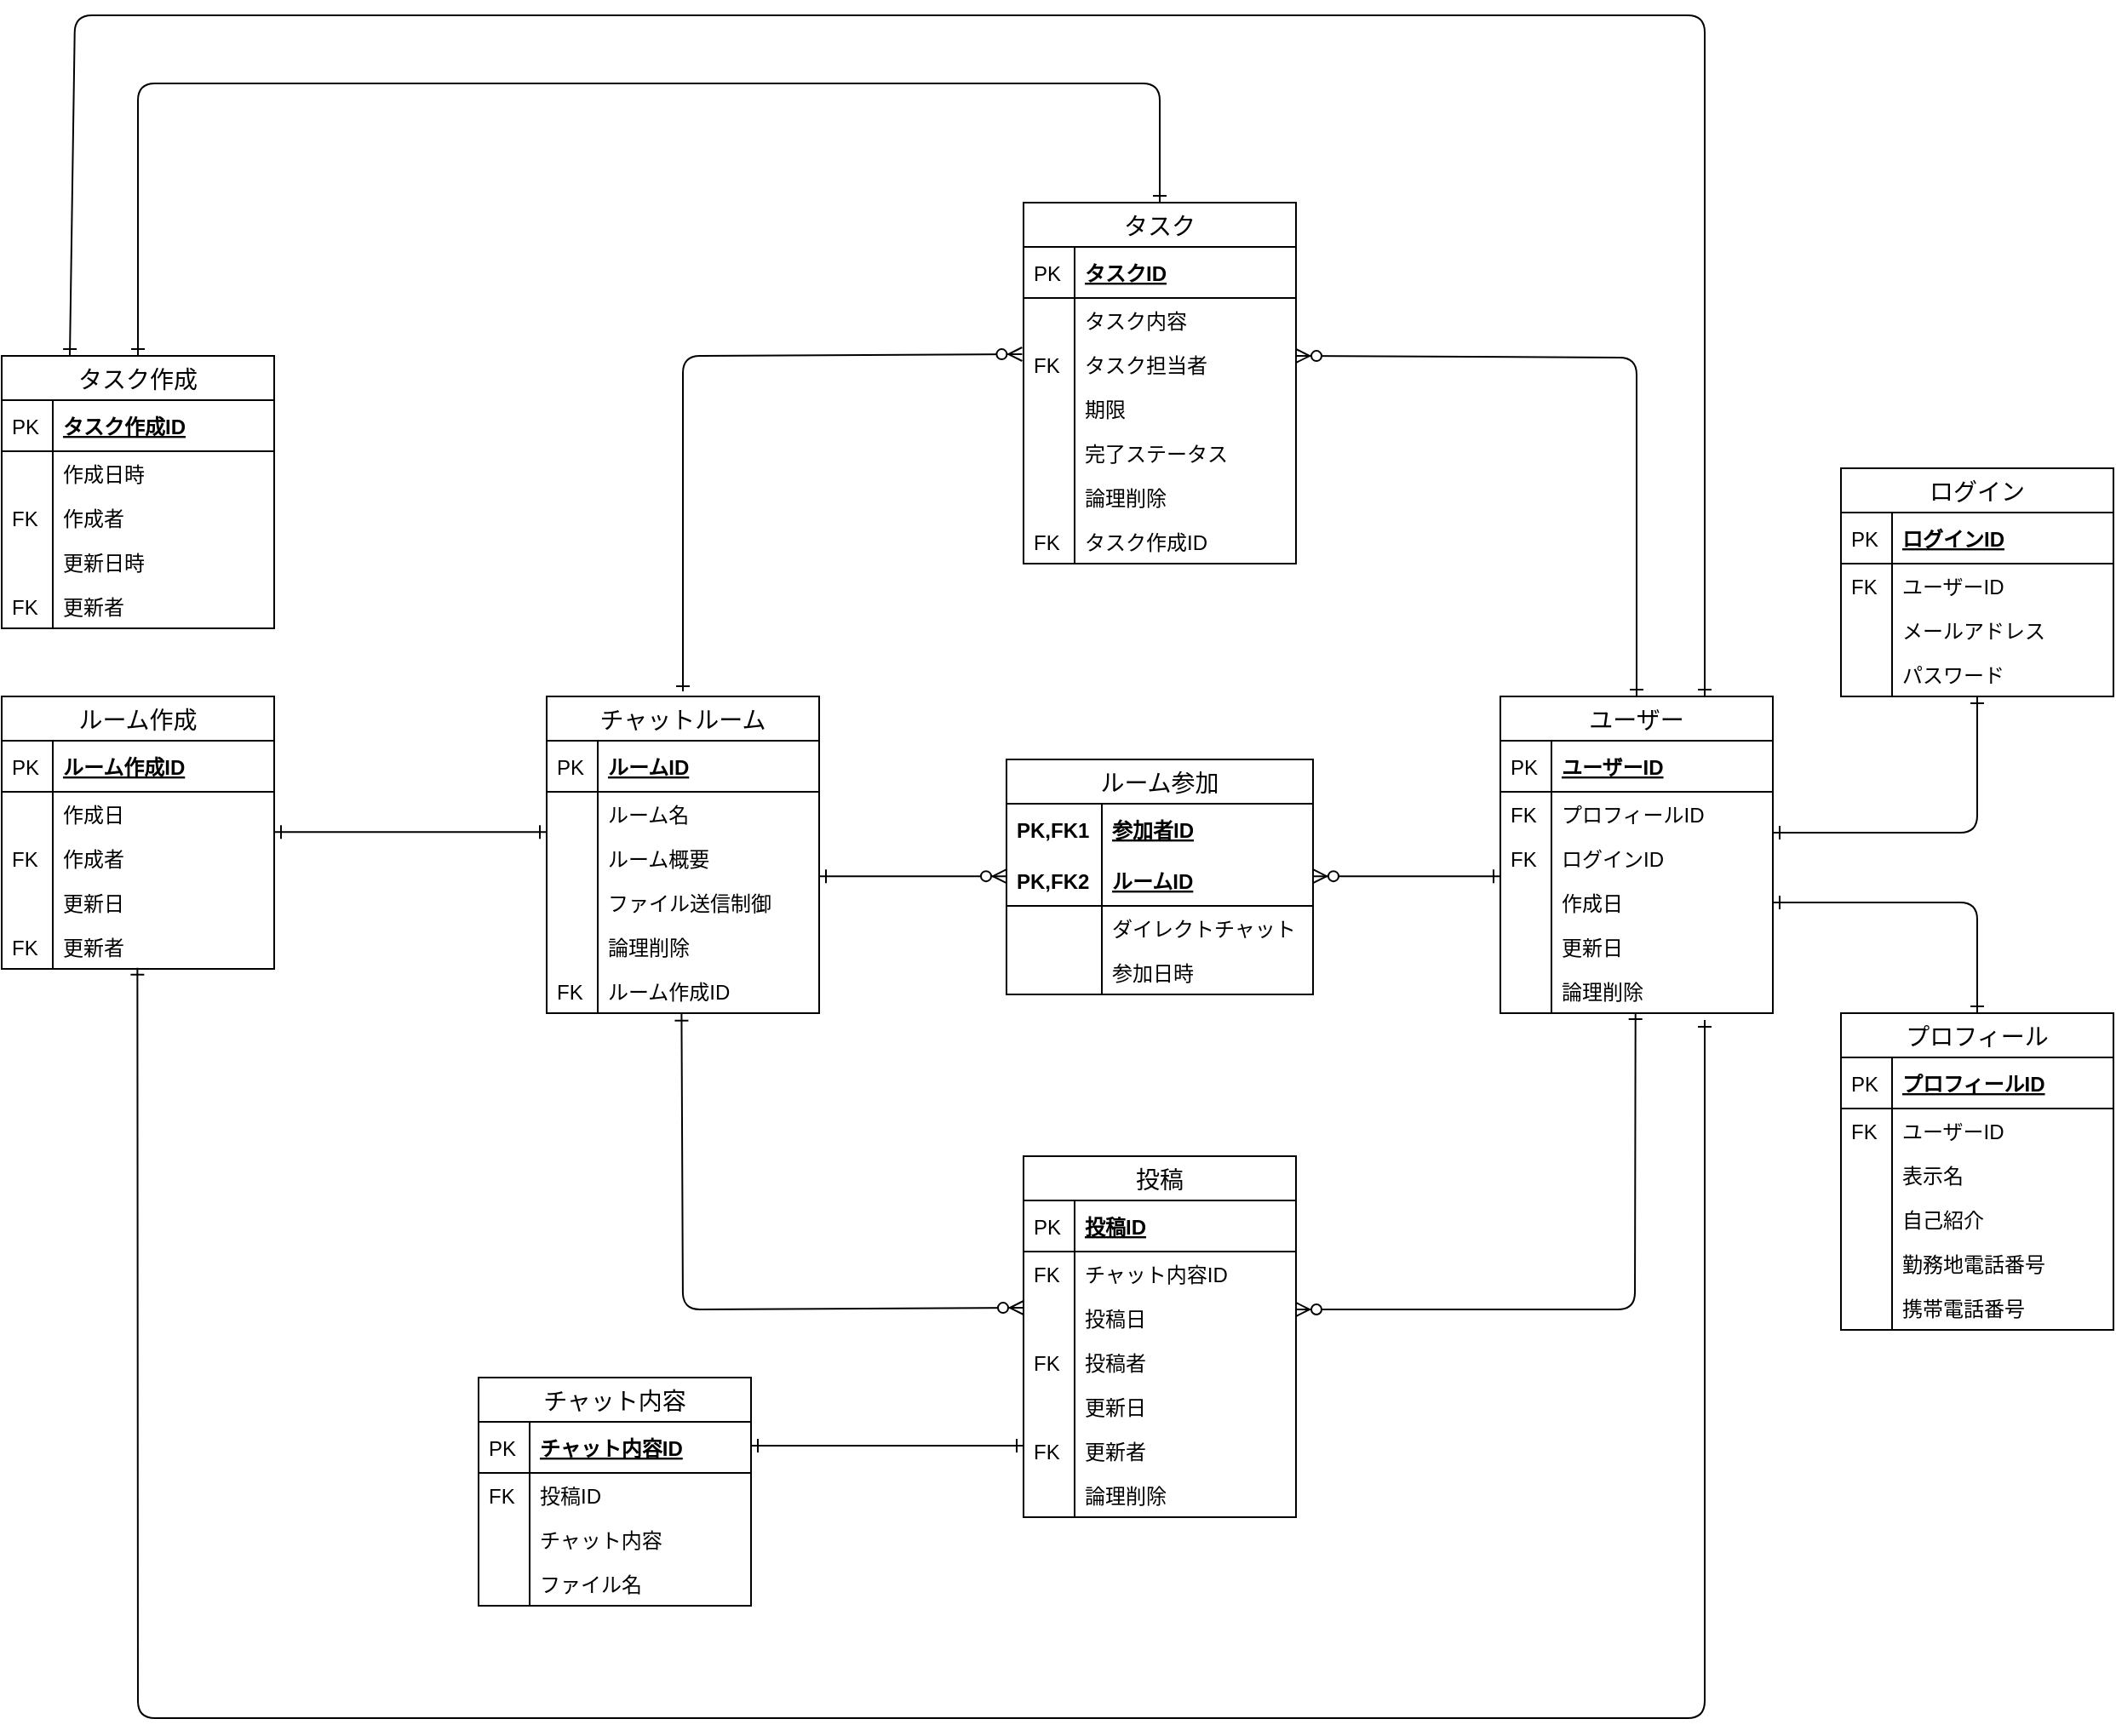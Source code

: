 <mxfile version="13.1.3">
    <diagram id="6hGFLwfOUW9BJ-s0fimq" name="Page-1">
        <mxGraphModel dx="1886" dy="1783" grid="1" gridSize="10" guides="1" tooltips="1" connect="1" arrows="1" fold="1" page="1" pageScale="1" pageWidth="827" pageHeight="1169" math="0" shadow="0">
            <root>
                <mxCell id="0"/>
                <mxCell id="1" parent="0"/>
                <mxCell id="285" value="" style="fontSize=12;html=1;endArrow=ERzeroToMany;startArrow=ERone;startFill=0;elbow=vertical;" edge="1" parent="1">
                    <mxGeometry width="100" height="100" relative="1" as="geometry">
                        <mxPoint x="480" y="320" as="sourcePoint"/>
                        <mxPoint x="280" y="120" as="targetPoint"/>
                        <Array as="points">
                            <mxPoint x="480" y="230"/>
                            <mxPoint x="480" y="121"/>
                        </Array>
                    </mxGeometry>
                </mxCell>
                <mxCell id="162" value="" style="fontSize=12;html=1;endArrow=ERone;startArrow=ERone;exitX=0.5;exitY=0;exitDx=0;exitDy=0;endFill=0;startFill=0;entryX=0.5;entryY=0;entryDx=0;entryDy=0;" edge="1" parent="1" source="107" target="139">
                    <mxGeometry width="100" height="100" relative="1" as="geometry">
                        <mxPoint x="110" y="-40" as="sourcePoint"/>
                        <mxPoint x="-440" as="targetPoint"/>
                        <Array as="points">
                            <mxPoint x="200" y="-40"/>
                            <mxPoint x="-400" y="-40"/>
                        </Array>
                    </mxGeometry>
                </mxCell>
                <mxCell id="163" value="チャットルーム" style="swimlane;fontStyle=0;childLayout=stackLayout;horizontal=1;startSize=26;horizontalStack=0;resizeParent=1;resizeParentMax=0;resizeLast=0;collapsible=1;marginBottom=0;align=center;fontSize=14;" vertex="1" parent="1">
                    <mxGeometry x="-160" y="320" width="160" height="186" as="geometry"/>
                </mxCell>
                <mxCell id="164" value="ルームID" style="shape=partialRectangle;top=0;left=0;right=0;bottom=1;align=left;verticalAlign=middle;fillColor=none;spacingLeft=34;spacingRight=4;overflow=hidden;rotatable=0;points=[[0,0.5],[1,0.5]];portConstraint=eastwest;dropTarget=0;fontStyle=5;fontSize=12;" vertex="1" parent="163">
                    <mxGeometry y="26" width="160" height="30" as="geometry"/>
                </mxCell>
                <mxCell id="165" value="PK" style="shape=partialRectangle;top=0;left=0;bottom=0;fillColor=none;align=left;verticalAlign=middle;spacingLeft=4;spacingRight=4;overflow=hidden;rotatable=0;points=[];portConstraint=eastwest;part=1;fontSize=12;" vertex="1" connectable="0" parent="164">
                    <mxGeometry width="30" height="30" as="geometry"/>
                </mxCell>
                <mxCell id="166" value="ルーム名" style="shape=partialRectangle;top=0;left=0;right=0;bottom=0;align=left;verticalAlign=top;fillColor=none;spacingLeft=34;spacingRight=4;overflow=hidden;rotatable=0;points=[[0,0.5],[1,0.5]];portConstraint=eastwest;dropTarget=0;fontSize=12;" vertex="1" parent="163">
                    <mxGeometry y="56" width="160" height="26" as="geometry"/>
                </mxCell>
                <mxCell id="167" value="" style="shape=partialRectangle;top=0;left=0;bottom=0;fillColor=none;align=left;verticalAlign=top;spacingLeft=4;spacingRight=4;overflow=hidden;rotatable=0;points=[];portConstraint=eastwest;part=1;fontSize=12;" vertex="1" connectable="0" parent="166">
                    <mxGeometry width="30" height="26" as="geometry"/>
                </mxCell>
                <mxCell id="168" value="ルーム概要" style="shape=partialRectangle;top=0;left=0;right=0;bottom=0;align=left;verticalAlign=top;fillColor=none;spacingLeft=34;spacingRight=4;overflow=hidden;rotatable=0;points=[[0,0.5],[1,0.5]];portConstraint=eastwest;dropTarget=0;fontSize=12;" vertex="1" parent="163">
                    <mxGeometry y="82" width="160" height="26" as="geometry"/>
                </mxCell>
                <mxCell id="169" value="" style="shape=partialRectangle;top=0;left=0;bottom=0;fillColor=none;align=left;verticalAlign=top;spacingLeft=4;spacingRight=4;overflow=hidden;rotatable=0;points=[];portConstraint=eastwest;part=1;fontSize=12;" vertex="1" connectable="0" parent="168">
                    <mxGeometry width="30" height="26" as="geometry"/>
                </mxCell>
                <mxCell id="170" value="ファイル送信制御" style="shape=partialRectangle;top=0;left=0;right=0;bottom=0;align=left;verticalAlign=top;fillColor=none;spacingLeft=34;spacingRight=4;overflow=hidden;rotatable=0;points=[[0,0.5],[1,0.5]];portConstraint=eastwest;dropTarget=0;fontSize=12;" vertex="1" parent="163">
                    <mxGeometry y="108" width="160" height="26" as="geometry"/>
                </mxCell>
                <mxCell id="171" value="" style="shape=partialRectangle;top=0;left=0;bottom=0;fillColor=none;align=left;verticalAlign=top;spacingLeft=4;spacingRight=4;overflow=hidden;rotatable=0;points=[];portConstraint=eastwest;part=1;fontSize=12;" vertex="1" connectable="0" parent="170">
                    <mxGeometry width="30" height="26" as="geometry"/>
                </mxCell>
                <mxCell id="174" value="論理削除" style="shape=partialRectangle;top=0;left=0;right=0;bottom=0;align=left;verticalAlign=top;fillColor=none;spacingLeft=34;spacingRight=4;overflow=hidden;rotatable=0;points=[[0,0.5],[1,0.5]];portConstraint=eastwest;dropTarget=0;fontSize=12;" vertex="1" parent="163">
                    <mxGeometry y="134" width="160" height="26" as="geometry"/>
                </mxCell>
                <mxCell id="175" value="" style="shape=partialRectangle;top=0;left=0;bottom=0;fillColor=none;align=left;verticalAlign=top;spacingLeft=4;spacingRight=4;overflow=hidden;rotatable=0;points=[];portConstraint=eastwest;part=1;fontSize=12;" vertex="1" connectable="0" parent="174">
                    <mxGeometry width="30" height="26" as="geometry"/>
                </mxCell>
                <mxCell id="176" value="ルーム作成ID" style="shape=partialRectangle;top=0;left=0;right=0;bottom=0;align=left;verticalAlign=top;fillColor=none;spacingLeft=34;spacingRight=4;overflow=hidden;rotatable=0;points=[[0,0.5],[1,0.5]];portConstraint=eastwest;dropTarget=0;fontSize=12;" vertex="1" parent="163">
                    <mxGeometry y="160" width="160" height="26" as="geometry"/>
                </mxCell>
                <mxCell id="177" value="FK" style="shape=partialRectangle;top=0;left=0;bottom=0;fillColor=none;align=left;verticalAlign=top;spacingLeft=4;spacingRight=4;overflow=hidden;rotatable=0;points=[];portConstraint=eastwest;part=1;fontSize=12;" vertex="1" connectable="0" parent="176">
                    <mxGeometry width="30" height="26" as="geometry"/>
                </mxCell>
                <mxCell id="280" value="" style="fontSize=12;html=1;endArrow=ERzeroToMany;startArrow=ERone;startFill=0;entryX=-0.005;entryY=0.269;entryDx=0;entryDy=0;entryPerimeter=0;" edge="1" parent="1" target="308">
                    <mxGeometry width="100" height="100" relative="1" as="geometry">
                        <mxPoint x="-80" y="310" as="sourcePoint"/>
                        <mxPoint x="119.52" y="68.838" as="targetPoint"/>
                        <Array as="points">
                            <mxPoint x="-80" y="320"/>
                            <mxPoint x="-80" y="120"/>
                        </Array>
                    </mxGeometry>
                </mxCell>
                <mxCell id="178" value="ルーム作成" style="swimlane;fontStyle=0;childLayout=stackLayout;horizontal=1;startSize=26;horizontalStack=0;resizeParent=1;resizeParentMax=0;resizeLast=0;collapsible=1;marginBottom=0;align=center;fontSize=14;" vertex="1" parent="1">
                    <mxGeometry x="-480" y="320" width="160" height="160" as="geometry"/>
                </mxCell>
                <mxCell id="179" value="ルーム作成ID" style="shape=partialRectangle;top=0;left=0;right=0;bottom=1;align=left;verticalAlign=middle;fillColor=none;spacingLeft=34;spacingRight=4;overflow=hidden;rotatable=0;points=[[0,0.5],[1,0.5]];portConstraint=eastwest;dropTarget=0;fontStyle=5;fontSize=12;" vertex="1" parent="178">
                    <mxGeometry y="26" width="160" height="30" as="geometry"/>
                </mxCell>
                <mxCell id="180" value="PK" style="shape=partialRectangle;top=0;left=0;bottom=0;fillColor=none;align=left;verticalAlign=middle;spacingLeft=4;spacingRight=4;overflow=hidden;rotatable=0;points=[];portConstraint=eastwest;part=1;fontSize=12;" vertex="1" connectable="0" parent="179">
                    <mxGeometry width="30" height="30" as="geometry"/>
                </mxCell>
                <mxCell id="181" value="作成日" style="shape=partialRectangle;top=0;left=0;right=0;bottom=0;align=left;verticalAlign=top;fillColor=none;spacingLeft=34;spacingRight=4;overflow=hidden;rotatable=0;points=[[0,0.5],[1,0.5]];portConstraint=eastwest;dropTarget=0;fontSize=12;" vertex="1" parent="178">
                    <mxGeometry y="56" width="160" height="26" as="geometry"/>
                </mxCell>
                <mxCell id="182" value="" style="shape=partialRectangle;top=0;left=0;bottom=0;fillColor=none;align=left;verticalAlign=top;spacingLeft=4;spacingRight=4;overflow=hidden;rotatable=0;points=[];portConstraint=eastwest;part=1;fontSize=12;" vertex="1" connectable="0" parent="181">
                    <mxGeometry width="30" height="26" as="geometry"/>
                </mxCell>
                <mxCell id="183" value="作成者" style="shape=partialRectangle;top=0;left=0;right=0;bottom=0;align=left;verticalAlign=top;fillColor=none;spacingLeft=34;spacingRight=4;overflow=hidden;rotatable=0;points=[[0,0.5],[1,0.5]];portConstraint=eastwest;dropTarget=0;fontSize=12;" vertex="1" parent="178">
                    <mxGeometry y="82" width="160" height="26" as="geometry"/>
                </mxCell>
                <mxCell id="184" value="FK" style="shape=partialRectangle;top=0;left=0;bottom=0;fillColor=none;align=left;verticalAlign=top;spacingLeft=4;spacingRight=4;overflow=hidden;rotatable=0;points=[];portConstraint=eastwest;part=1;fontSize=12;" vertex="1" connectable="0" parent="183">
                    <mxGeometry width="30" height="26" as="geometry"/>
                </mxCell>
                <mxCell id="185" value="更新日" style="shape=partialRectangle;top=0;left=0;right=0;bottom=0;align=left;verticalAlign=top;fillColor=none;spacingLeft=34;spacingRight=4;overflow=hidden;rotatable=0;points=[[0,0.5],[1,0.5]];portConstraint=eastwest;dropTarget=0;fontSize=12;" vertex="1" parent="178">
                    <mxGeometry y="108" width="160" height="26" as="geometry"/>
                </mxCell>
                <mxCell id="186" value="" style="shape=partialRectangle;top=0;left=0;bottom=0;fillColor=none;align=left;verticalAlign=top;spacingLeft=4;spacingRight=4;overflow=hidden;rotatable=0;points=[];portConstraint=eastwest;part=1;fontSize=12;" vertex="1" connectable="0" parent="185">
                    <mxGeometry width="30" height="26" as="geometry"/>
                </mxCell>
                <mxCell id="189" value="更新者" style="shape=partialRectangle;top=0;left=0;right=0;bottom=0;align=left;verticalAlign=top;fillColor=none;spacingLeft=34;spacingRight=4;overflow=hidden;rotatable=0;points=[[0,0.5],[1,0.5]];portConstraint=eastwest;dropTarget=0;fontSize=12;" vertex="1" parent="178">
                    <mxGeometry y="134" width="160" height="26" as="geometry"/>
                </mxCell>
                <mxCell id="190" value="FK" style="shape=partialRectangle;top=0;left=0;bottom=0;fillColor=none;align=left;verticalAlign=top;spacingLeft=4;spacingRight=4;overflow=hidden;rotatable=0;points=[];portConstraint=eastwest;part=1;fontSize=12;" vertex="1" connectable="0" parent="189">
                    <mxGeometry width="30" height="26" as="geometry"/>
                </mxCell>
                <mxCell id="139" value="タスク作成" style="swimlane;fontStyle=0;childLayout=stackLayout;horizontal=1;startSize=26;horizontalStack=0;resizeParent=1;resizeParentMax=0;resizeLast=0;collapsible=1;marginBottom=0;align=center;fontSize=14;" vertex="1" parent="1">
                    <mxGeometry x="-480" y="120" width="160" height="160" as="geometry"/>
                </mxCell>
                <mxCell id="140" value="タスク作成ID" style="shape=partialRectangle;top=0;left=0;right=0;bottom=1;align=left;verticalAlign=middle;fillColor=none;spacingLeft=34;spacingRight=4;overflow=hidden;rotatable=0;points=[[0,0.5],[1,0.5]];portConstraint=eastwest;dropTarget=0;fontStyle=5;fontSize=12;" vertex="1" parent="139">
                    <mxGeometry y="26" width="160" height="30" as="geometry"/>
                </mxCell>
                <mxCell id="141" value="PK" style="shape=partialRectangle;top=0;left=0;bottom=0;fillColor=none;align=left;verticalAlign=middle;spacingLeft=4;spacingRight=4;overflow=hidden;rotatable=0;points=[];portConstraint=eastwest;part=1;fontSize=12;" vertex="1" connectable="0" parent="140">
                    <mxGeometry width="30" height="30" as="geometry"/>
                </mxCell>
                <mxCell id="142" value="作成日時" style="shape=partialRectangle;top=0;left=0;right=0;bottom=0;align=left;verticalAlign=top;fillColor=none;spacingLeft=34;spacingRight=4;overflow=hidden;rotatable=0;points=[[0,0.5],[1,0.5]];portConstraint=eastwest;dropTarget=0;fontSize=12;" vertex="1" parent="139">
                    <mxGeometry y="56" width="160" height="26" as="geometry"/>
                </mxCell>
                <mxCell id="143" value="" style="shape=partialRectangle;top=0;left=0;bottom=0;fillColor=none;align=left;verticalAlign=top;spacingLeft=4;spacingRight=4;overflow=hidden;rotatable=0;points=[];portConstraint=eastwest;part=1;fontSize=12;" vertex="1" connectable="0" parent="142">
                    <mxGeometry width="30" height="26" as="geometry"/>
                </mxCell>
                <mxCell id="144" value="作成者" style="shape=partialRectangle;top=0;left=0;right=0;bottom=0;align=left;verticalAlign=top;fillColor=none;spacingLeft=34;spacingRight=4;overflow=hidden;rotatable=0;points=[[0,0.5],[1,0.5]];portConstraint=eastwest;dropTarget=0;fontSize=12;" vertex="1" parent="139">
                    <mxGeometry y="82" width="160" height="26" as="geometry"/>
                </mxCell>
                <mxCell id="145" value="FK" style="shape=partialRectangle;top=0;left=0;bottom=0;fillColor=none;align=left;verticalAlign=top;spacingLeft=4;spacingRight=4;overflow=hidden;rotatable=0;points=[];portConstraint=eastwest;part=1;fontSize=12;" vertex="1" connectable="0" parent="144">
                    <mxGeometry width="30" height="26" as="geometry"/>
                </mxCell>
                <mxCell id="146" value="更新日時" style="shape=partialRectangle;top=0;left=0;right=0;bottom=0;align=left;verticalAlign=top;fillColor=none;spacingLeft=34;spacingRight=4;overflow=hidden;rotatable=0;points=[[0,0.5],[1,0.5]];portConstraint=eastwest;dropTarget=0;fontSize=12;" vertex="1" parent="139">
                    <mxGeometry y="108" width="160" height="26" as="geometry"/>
                </mxCell>
                <mxCell id="147" value="" style="shape=partialRectangle;top=0;left=0;bottom=0;fillColor=none;align=left;verticalAlign=top;spacingLeft=4;spacingRight=4;overflow=hidden;rotatable=0;points=[];portConstraint=eastwest;part=1;fontSize=12;" vertex="1" connectable="0" parent="146">
                    <mxGeometry width="30" height="26" as="geometry"/>
                </mxCell>
                <mxCell id="150" value="更新者" style="shape=partialRectangle;top=0;left=0;right=0;bottom=0;align=left;verticalAlign=top;fillColor=none;spacingLeft=34;spacingRight=4;overflow=hidden;rotatable=0;points=[[0,0.5],[1,0.5]];portConstraint=eastwest;dropTarget=0;fontSize=12;" vertex="1" parent="139">
                    <mxGeometry y="134" width="160" height="26" as="geometry"/>
                </mxCell>
                <mxCell id="151" value="FK" style="shape=partialRectangle;top=0;left=0;bottom=0;fillColor=none;align=left;verticalAlign=top;spacingLeft=4;spacingRight=4;overflow=hidden;rotatable=0;points=[];portConstraint=eastwest;part=1;fontSize=12;" vertex="1" connectable="0" parent="150">
                    <mxGeometry width="30" height="26" as="geometry"/>
                </mxCell>
                <mxCell id="291" value="" style="fontSize=12;html=1;endArrow=ERone;startArrow=ERone;exitX=1;exitY=0.5;exitDx=0;exitDy=0;entryX=0.5;entryY=0;entryDx=0;entryDy=0;startFill=0;endFill=0;" edge="1" parent="1" source="198" target="206">
                    <mxGeometry width="100" height="100" relative="1" as="geometry">
                        <mxPoint x="570" y="510" as="sourcePoint"/>
                        <mxPoint x="810" y="500" as="targetPoint"/>
                        <Array as="points">
                            <mxPoint x="680" y="441"/>
                        </Array>
                    </mxGeometry>
                </mxCell>
                <mxCell id="191" value="ユーザー" style="swimlane;fontStyle=0;childLayout=stackLayout;horizontal=1;startSize=26;horizontalStack=0;resizeParent=1;resizeParentMax=0;resizeLast=0;collapsible=1;marginBottom=0;align=center;fontSize=14;" vertex="1" parent="1">
                    <mxGeometry x="400" y="320" width="160" height="186" as="geometry"/>
                </mxCell>
                <mxCell id="192" value="ユーザーID" style="shape=partialRectangle;top=0;left=0;right=0;bottom=1;align=left;verticalAlign=middle;fillColor=none;spacingLeft=34;spacingRight=4;overflow=hidden;rotatable=0;points=[[0,0.5],[1,0.5]];portConstraint=eastwest;dropTarget=0;fontStyle=5;fontSize=12;" vertex="1" parent="191">
                    <mxGeometry y="26" width="160" height="30" as="geometry"/>
                </mxCell>
                <mxCell id="193" value="PK" style="shape=partialRectangle;top=0;left=0;bottom=0;fillColor=none;align=left;verticalAlign=middle;spacingLeft=4;spacingRight=4;overflow=hidden;rotatable=0;points=[];portConstraint=eastwest;part=1;fontSize=12;" vertex="1" connectable="0" parent="192">
                    <mxGeometry width="30" height="30" as="geometry"/>
                </mxCell>
                <mxCell id="194" value="プロフィールID" style="shape=partialRectangle;top=0;left=0;right=0;bottom=0;align=left;verticalAlign=top;fillColor=none;spacingLeft=34;spacingRight=4;overflow=hidden;rotatable=0;points=[[0,0.5],[1,0.5]];portConstraint=eastwest;dropTarget=0;fontSize=12;" vertex="1" parent="191">
                    <mxGeometry y="56" width="160" height="26" as="geometry"/>
                </mxCell>
                <mxCell id="195" value="FK" style="shape=partialRectangle;top=0;left=0;bottom=0;fillColor=none;align=left;verticalAlign=top;spacingLeft=4;spacingRight=4;overflow=hidden;rotatable=0;points=[];portConstraint=eastwest;part=1;fontSize=12;" vertex="1" connectable="0" parent="194">
                    <mxGeometry width="30" height="26" as="geometry"/>
                </mxCell>
                <mxCell id="196" value="ログインID" style="shape=partialRectangle;top=0;left=0;right=0;bottom=0;align=left;verticalAlign=top;fillColor=none;spacingLeft=34;spacingRight=4;overflow=hidden;rotatable=0;points=[[0,0.5],[1,0.5]];portConstraint=eastwest;dropTarget=0;fontSize=12;" vertex="1" parent="191">
                    <mxGeometry y="82" width="160" height="26" as="geometry"/>
                </mxCell>
                <mxCell id="197" value="FK" style="shape=partialRectangle;top=0;left=0;bottom=0;fillColor=none;align=left;verticalAlign=top;spacingLeft=4;spacingRight=4;overflow=hidden;rotatable=0;points=[];portConstraint=eastwest;part=1;fontSize=12;" vertex="1" connectable="0" parent="196">
                    <mxGeometry width="30" height="26" as="geometry"/>
                </mxCell>
                <mxCell id="198" value="作成日" style="shape=partialRectangle;top=0;left=0;right=0;bottom=0;align=left;verticalAlign=top;fillColor=none;spacingLeft=34;spacingRight=4;overflow=hidden;rotatable=0;points=[[0,0.5],[1,0.5]];portConstraint=eastwest;dropTarget=0;fontSize=12;" vertex="1" parent="191">
                    <mxGeometry y="108" width="160" height="26" as="geometry"/>
                </mxCell>
                <mxCell id="199" value="" style="shape=partialRectangle;top=0;left=0;bottom=0;fillColor=none;align=left;verticalAlign=top;spacingLeft=4;spacingRight=4;overflow=hidden;rotatable=0;points=[];portConstraint=eastwest;part=1;fontSize=12;" vertex="1" connectable="0" parent="198">
                    <mxGeometry width="30" height="26" as="geometry"/>
                </mxCell>
                <mxCell id="202" value="更新日" style="shape=partialRectangle;top=0;left=0;right=0;bottom=0;align=left;verticalAlign=top;fillColor=none;spacingLeft=34;spacingRight=4;overflow=hidden;rotatable=0;points=[[0,0.5],[1,0.5]];portConstraint=eastwest;dropTarget=0;fontSize=12;" vertex="1" parent="191">
                    <mxGeometry y="134" width="160" height="26" as="geometry"/>
                </mxCell>
                <mxCell id="203" value="" style="shape=partialRectangle;top=0;left=0;bottom=0;fillColor=none;align=left;verticalAlign=top;spacingLeft=4;spacingRight=4;overflow=hidden;rotatable=0;points=[];portConstraint=eastwest;part=1;fontSize=12;" vertex="1" connectable="0" parent="202">
                    <mxGeometry width="30" height="26" as="geometry"/>
                </mxCell>
                <mxCell id="204" value="論理削除" style="shape=partialRectangle;top=0;left=0;right=0;bottom=0;align=left;verticalAlign=top;fillColor=none;spacingLeft=34;spacingRight=4;overflow=hidden;rotatable=0;points=[[0,0.5],[1,0.5]];portConstraint=eastwest;dropTarget=0;fontSize=12;" vertex="1" parent="191">
                    <mxGeometry y="160" width="160" height="26" as="geometry"/>
                </mxCell>
                <mxCell id="205" value="" style="shape=partialRectangle;top=0;left=0;bottom=0;fillColor=none;align=left;verticalAlign=top;spacingLeft=4;spacingRight=4;overflow=hidden;rotatable=0;points=[];portConstraint=eastwest;part=1;fontSize=12;" vertex="1" connectable="0" parent="204">
                    <mxGeometry width="30" height="26" as="geometry"/>
                </mxCell>
                <mxCell id="238" value="ログイン" style="swimlane;fontStyle=0;childLayout=stackLayout;horizontal=1;startSize=26;horizontalStack=0;resizeParent=1;resizeParentMax=0;resizeLast=0;collapsible=1;marginBottom=0;align=center;fontSize=14;" vertex="1" parent="1">
                    <mxGeometry x="600" y="186" width="160" height="134" as="geometry"/>
                </mxCell>
                <mxCell id="239" value="ログインID" style="shape=partialRectangle;top=0;left=0;right=0;bottom=1;align=left;verticalAlign=middle;fillColor=none;spacingLeft=34;spacingRight=4;overflow=hidden;rotatable=0;points=[[0,0.5],[1,0.5]];portConstraint=eastwest;dropTarget=0;fontStyle=5;fontSize=12;" vertex="1" parent="238">
                    <mxGeometry y="26" width="160" height="30" as="geometry"/>
                </mxCell>
                <mxCell id="240" value="PK" style="shape=partialRectangle;top=0;left=0;bottom=0;fillColor=none;align=left;verticalAlign=middle;spacingLeft=4;spacingRight=4;overflow=hidden;rotatable=0;points=[];portConstraint=eastwest;part=1;fontSize=12;" vertex="1" connectable="0" parent="239">
                    <mxGeometry width="30" height="30" as="geometry"/>
                </mxCell>
                <mxCell id="241" value="ユーザーID" style="shape=partialRectangle;top=0;left=0;right=0;bottom=0;align=left;verticalAlign=top;fillColor=none;spacingLeft=34;spacingRight=4;overflow=hidden;rotatable=0;points=[[0,0.5],[1,0.5]];portConstraint=eastwest;dropTarget=0;fontSize=12;" vertex="1" parent="238">
                    <mxGeometry y="56" width="160" height="26" as="geometry"/>
                </mxCell>
                <mxCell id="242" value="FK" style="shape=partialRectangle;top=0;left=0;bottom=0;fillColor=none;align=left;verticalAlign=top;spacingLeft=4;spacingRight=4;overflow=hidden;rotatable=0;points=[];portConstraint=eastwest;part=1;fontSize=12;" vertex="1" connectable="0" parent="241">
                    <mxGeometry width="30" height="26" as="geometry"/>
                </mxCell>
                <mxCell id="243" value="メールアドレス" style="shape=partialRectangle;top=0;left=0;right=0;bottom=0;align=left;verticalAlign=top;fillColor=none;spacingLeft=34;spacingRight=4;overflow=hidden;rotatable=0;points=[[0,0.5],[1,0.5]];portConstraint=eastwest;dropTarget=0;fontSize=12;" vertex="1" parent="238">
                    <mxGeometry y="82" width="160" height="26" as="geometry"/>
                </mxCell>
                <mxCell id="244" value="" style="shape=partialRectangle;top=0;left=0;bottom=0;fillColor=none;align=left;verticalAlign=top;spacingLeft=4;spacingRight=4;overflow=hidden;rotatable=0;points=[];portConstraint=eastwest;part=1;fontSize=12;" vertex="1" connectable="0" parent="243">
                    <mxGeometry width="30" height="26" as="geometry"/>
                </mxCell>
                <mxCell id="245" value="パスワード" style="shape=partialRectangle;top=0;left=0;right=0;bottom=0;align=left;verticalAlign=top;fillColor=none;spacingLeft=34;spacingRight=4;overflow=hidden;rotatable=0;points=[[0,0.5],[1,0.5]];portConstraint=eastwest;dropTarget=0;fontSize=12;" vertex="1" parent="238">
                    <mxGeometry y="108" width="160" height="26" as="geometry"/>
                </mxCell>
                <mxCell id="246" value="" style="shape=partialRectangle;top=0;left=0;bottom=0;fillColor=none;align=left;verticalAlign=top;spacingLeft=4;spacingRight=4;overflow=hidden;rotatable=0;points=[];portConstraint=eastwest;part=1;fontSize=12;" vertex="1" connectable="0" parent="245">
                    <mxGeometry width="30" height="26" as="geometry"/>
                </mxCell>
                <mxCell id="293" value="" style="fontSize=12;html=1;endArrow=ERone;startArrow=ERone;entryX=0.5;entryY=1;entryDx=0;entryDy=0;entryPerimeter=0;endFill=0;startFill=0;" edge="1" parent="1" target="245">
                    <mxGeometry width="100" height="100" relative="1" as="geometry">
                        <mxPoint x="560" y="400" as="sourcePoint"/>
                        <mxPoint x="720" y="340" as="targetPoint"/>
                        <Array as="points">
                            <mxPoint x="680" y="400"/>
                        </Array>
                    </mxGeometry>
                </mxCell>
                <mxCell id="249" value="投稿" style="swimlane;fontStyle=0;childLayout=stackLayout;horizontal=1;startSize=26;horizontalStack=0;resizeParent=1;resizeParentMax=0;resizeLast=0;collapsible=1;marginBottom=0;align=center;fontSize=14;" vertex="1" parent="1">
                    <mxGeometry x="120" y="590" width="160" height="212" as="geometry"/>
                </mxCell>
                <mxCell id="250" value="投稿ID" style="shape=partialRectangle;top=0;left=0;right=0;bottom=1;align=left;verticalAlign=middle;fillColor=none;spacingLeft=34;spacingRight=4;overflow=hidden;rotatable=0;points=[[0,0.5],[1,0.5]];portConstraint=eastwest;dropTarget=0;fontStyle=5;fontSize=12;" vertex="1" parent="249">
                    <mxGeometry y="26" width="160" height="30" as="geometry"/>
                </mxCell>
                <mxCell id="251" value="PK" style="shape=partialRectangle;top=0;left=0;bottom=0;fillColor=none;align=left;verticalAlign=middle;spacingLeft=4;spacingRight=4;overflow=hidden;rotatable=0;points=[];portConstraint=eastwest;part=1;fontSize=12;" vertex="1" connectable="0" parent="250">
                    <mxGeometry width="30" height="30" as="geometry"/>
                </mxCell>
                <mxCell id="314" value="チャット内容ID" style="shape=partialRectangle;top=0;left=0;right=0;bottom=0;align=left;verticalAlign=top;fillColor=none;spacingLeft=34;spacingRight=4;overflow=hidden;rotatable=0;points=[[0,0.5],[1,0.5]];portConstraint=eastwest;dropTarget=0;fontSize=12;" vertex="1" parent="249">
                    <mxGeometry y="56" width="160" height="26" as="geometry"/>
                </mxCell>
                <mxCell id="315" value="FK" style="shape=partialRectangle;top=0;left=0;bottom=0;fillColor=none;align=left;verticalAlign=top;spacingLeft=4;spacingRight=4;overflow=hidden;rotatable=0;points=[];portConstraint=eastwest;part=1;fontSize=12;" vertex="1" connectable="0" parent="314">
                    <mxGeometry width="30" height="26" as="geometry"/>
                </mxCell>
                <mxCell id="252" value="投稿日" style="shape=partialRectangle;top=0;left=0;right=0;bottom=0;align=left;verticalAlign=top;fillColor=none;spacingLeft=34;spacingRight=4;overflow=hidden;rotatable=0;points=[[0,0.5],[1,0.5]];portConstraint=eastwest;dropTarget=0;fontSize=12;" vertex="1" parent="249">
                    <mxGeometry y="82" width="160" height="26" as="geometry"/>
                </mxCell>
                <mxCell id="253" value="" style="shape=partialRectangle;top=0;left=0;bottom=0;fillColor=none;align=left;verticalAlign=top;spacingLeft=4;spacingRight=4;overflow=hidden;rotatable=0;points=[];portConstraint=eastwest;part=1;fontSize=12;" vertex="1" connectable="0" parent="252">
                    <mxGeometry width="30" height="26" as="geometry"/>
                </mxCell>
                <mxCell id="254" value="投稿者" style="shape=partialRectangle;top=0;left=0;right=0;bottom=0;align=left;verticalAlign=top;fillColor=none;spacingLeft=34;spacingRight=4;overflow=hidden;rotatable=0;points=[[0,0.5],[1,0.5]];portConstraint=eastwest;dropTarget=0;fontSize=12;" vertex="1" parent="249">
                    <mxGeometry y="108" width="160" height="26" as="geometry"/>
                </mxCell>
                <mxCell id="255" value="FK" style="shape=partialRectangle;top=0;left=0;bottom=0;fillColor=none;align=left;verticalAlign=top;spacingLeft=4;spacingRight=4;overflow=hidden;rotatable=0;points=[];portConstraint=eastwest;part=1;fontSize=12;" vertex="1" connectable="0" parent="254">
                    <mxGeometry width="30" height="26" as="geometry"/>
                </mxCell>
                <mxCell id="256" value="更新日" style="shape=partialRectangle;top=0;left=0;right=0;bottom=0;align=left;verticalAlign=top;fillColor=none;spacingLeft=34;spacingRight=4;overflow=hidden;rotatable=0;points=[[0,0.5],[1,0.5]];portConstraint=eastwest;dropTarget=0;fontSize=12;" vertex="1" parent="249">
                    <mxGeometry y="134" width="160" height="26" as="geometry"/>
                </mxCell>
                <mxCell id="257" value="" style="shape=partialRectangle;top=0;left=0;bottom=0;fillColor=none;align=left;verticalAlign=top;spacingLeft=4;spacingRight=4;overflow=hidden;rotatable=0;points=[];portConstraint=eastwest;part=1;fontSize=12;" vertex="1" connectable="0" parent="256">
                    <mxGeometry width="30" height="26" as="geometry"/>
                </mxCell>
                <mxCell id="260" value="更新者" style="shape=partialRectangle;top=0;left=0;right=0;bottom=0;align=left;verticalAlign=top;fillColor=none;spacingLeft=34;spacingRight=4;overflow=hidden;rotatable=0;points=[[0,0.5],[1,0.5]];portConstraint=eastwest;dropTarget=0;fontSize=12;" vertex="1" parent="249">
                    <mxGeometry y="160" width="160" height="26" as="geometry"/>
                </mxCell>
                <mxCell id="261" value="FK" style="shape=partialRectangle;top=0;left=0;bottom=0;fillColor=none;align=left;verticalAlign=top;spacingLeft=4;spacingRight=4;overflow=hidden;rotatable=0;points=[];portConstraint=eastwest;part=1;fontSize=12;" vertex="1" connectable="0" parent="260">
                    <mxGeometry width="30" height="26" as="geometry"/>
                </mxCell>
                <mxCell id="262" value="論理削除" style="shape=partialRectangle;top=0;left=0;right=0;bottom=0;align=left;verticalAlign=top;fillColor=none;spacingLeft=34;spacingRight=4;overflow=hidden;rotatable=0;points=[[0,0.5],[1,0.5]];portConstraint=eastwest;dropTarget=0;fontSize=12;" vertex="1" parent="249">
                    <mxGeometry y="186" width="160" height="26" as="geometry"/>
                </mxCell>
                <mxCell id="263" value="" style="shape=partialRectangle;top=0;left=0;bottom=0;fillColor=none;align=left;verticalAlign=top;spacingLeft=4;spacingRight=4;overflow=hidden;rotatable=0;points=[];portConstraint=eastwest;part=1;fontSize=12;" vertex="1" connectable="0" parent="262">
                    <mxGeometry width="30" height="26" as="geometry"/>
                </mxCell>
                <mxCell id="107" value="タスク" style="swimlane;fontStyle=0;childLayout=stackLayout;horizontal=1;startSize=26;horizontalStack=0;resizeParent=1;resizeParentMax=0;resizeLast=0;collapsible=1;marginBottom=0;align=center;fontSize=14;" vertex="1" parent="1">
                    <mxGeometry x="120" y="30" width="160" height="212" as="geometry"/>
                </mxCell>
                <mxCell id="108" value="タスクID" style="shape=partialRectangle;top=0;left=0;right=0;bottom=1;align=left;verticalAlign=middle;fillColor=none;spacingLeft=34;spacingRight=4;overflow=hidden;rotatable=0;points=[[0,0.5],[1,0.5]];portConstraint=eastwest;dropTarget=0;fontStyle=5;fontSize=12;" vertex="1" parent="107">
                    <mxGeometry y="26" width="160" height="30" as="geometry"/>
                </mxCell>
                <mxCell id="109" value="PK" style="shape=partialRectangle;top=0;left=0;bottom=0;fillColor=none;align=left;verticalAlign=middle;spacingLeft=4;spacingRight=4;overflow=hidden;rotatable=0;points=[];portConstraint=eastwest;part=1;fontSize=12;" vertex="1" connectable="0" parent="108">
                    <mxGeometry width="30" height="30" as="geometry"/>
                </mxCell>
                <mxCell id="110" value="タスク内容" style="shape=partialRectangle;top=0;left=0;right=0;bottom=0;align=left;verticalAlign=top;fillColor=none;spacingLeft=34;spacingRight=4;overflow=hidden;rotatable=0;points=[[0,0.5],[1,0.5]];portConstraint=eastwest;dropTarget=0;fontSize=12;" vertex="1" parent="107">
                    <mxGeometry y="56" width="160" height="26" as="geometry"/>
                </mxCell>
                <mxCell id="111" value="" style="shape=partialRectangle;top=0;left=0;bottom=0;fillColor=none;align=left;verticalAlign=top;spacingLeft=4;spacingRight=4;overflow=hidden;rotatable=0;points=[];portConstraint=eastwest;part=1;fontSize=12;" vertex="1" connectable="0" parent="110">
                    <mxGeometry width="30" height="26" as="geometry"/>
                </mxCell>
                <mxCell id="308" value="タスク担当者" style="shape=partialRectangle;top=0;left=0;right=0;bottom=0;align=left;verticalAlign=top;fillColor=none;spacingLeft=34;spacingRight=4;overflow=hidden;rotatable=0;points=[[0,0.5],[1,0.5]];portConstraint=eastwest;dropTarget=0;fontSize=12;" vertex="1" parent="107">
                    <mxGeometry y="82" width="160" height="26" as="geometry"/>
                </mxCell>
                <mxCell id="309" value="FK" style="shape=partialRectangle;top=0;left=0;bottom=0;fillColor=none;align=left;verticalAlign=top;spacingLeft=4;spacingRight=4;overflow=hidden;rotatable=0;points=[];portConstraint=eastwest;part=1;fontSize=12;" vertex="1" connectable="0" parent="308">
                    <mxGeometry width="30" height="26" as="geometry"/>
                </mxCell>
                <mxCell id="114" value="期限" style="shape=partialRectangle;top=0;left=0;right=0;bottom=0;align=left;verticalAlign=top;fillColor=none;spacingLeft=34;spacingRight=4;overflow=hidden;rotatable=0;points=[[0,0.5],[1,0.5]];portConstraint=eastwest;dropTarget=0;fontSize=12;" vertex="1" parent="107">
                    <mxGeometry y="108" width="160" height="26" as="geometry"/>
                </mxCell>
                <mxCell id="115" value="" style="shape=partialRectangle;top=0;left=0;bottom=0;fillColor=none;align=left;verticalAlign=top;spacingLeft=4;spacingRight=4;overflow=hidden;rotatable=0;points=[];portConstraint=eastwest;part=1;fontSize=12;" vertex="1" connectable="0" parent="114">
                    <mxGeometry width="30" height="26" as="geometry"/>
                </mxCell>
                <mxCell id="133" value="完了ステータス" style="shape=partialRectangle;top=0;left=0;right=0;bottom=0;align=left;verticalAlign=top;fillColor=none;spacingLeft=34;spacingRight=4;overflow=hidden;rotatable=0;points=[[0,0.5],[1,0.5]];portConstraint=eastwest;dropTarget=0;fontSize=12;" vertex="1" parent="107">
                    <mxGeometry y="134" width="160" height="26" as="geometry"/>
                </mxCell>
                <mxCell id="134" value="" style="shape=partialRectangle;top=0;left=0;bottom=0;fillColor=none;align=left;verticalAlign=top;spacingLeft=4;spacingRight=4;overflow=hidden;rotatable=0;points=[];portConstraint=eastwest;part=1;fontSize=12;" vertex="1" connectable="0" parent="133">
                    <mxGeometry width="30" height="26" as="geometry"/>
                </mxCell>
                <mxCell id="135" value="論理削除" style="shape=partialRectangle;top=0;left=0;right=0;bottom=0;align=left;verticalAlign=top;fillColor=none;spacingLeft=34;spacingRight=4;overflow=hidden;rotatable=0;points=[[0,0.5],[1,0.5]];portConstraint=eastwest;dropTarget=0;fontSize=12;" vertex="1" parent="107">
                    <mxGeometry y="160" width="160" height="26" as="geometry"/>
                </mxCell>
                <mxCell id="136" value="" style="shape=partialRectangle;top=0;left=0;bottom=0;fillColor=none;align=left;verticalAlign=top;spacingLeft=4;spacingRight=4;overflow=hidden;rotatable=0;points=[];portConstraint=eastwest;part=1;fontSize=12;" vertex="1" connectable="0" parent="135">
                    <mxGeometry width="30" height="26" as="geometry"/>
                </mxCell>
                <mxCell id="137" value="タスク作成ID" style="shape=partialRectangle;top=0;left=0;right=0;bottom=0;align=left;verticalAlign=top;fillColor=none;spacingLeft=34;spacingRight=4;overflow=hidden;rotatable=0;points=[[0,0.5],[1,0.5]];portConstraint=eastwest;dropTarget=0;fontSize=12;" vertex="1" parent="107">
                    <mxGeometry y="186" width="160" height="26" as="geometry"/>
                </mxCell>
                <mxCell id="138" value="FK" style="shape=partialRectangle;top=0;left=0;bottom=0;fillColor=none;align=left;verticalAlign=top;spacingLeft=4;spacingRight=4;overflow=hidden;rotatable=0;points=[];portConstraint=eastwest;part=1;fontSize=12;" vertex="1" connectable="0" parent="137">
                    <mxGeometry width="30" height="26" as="geometry"/>
                </mxCell>
                <mxCell id="312" value="" style="endArrow=ERone;html=1;rounded=0;startArrow=ERone;startFill=0;endFill=0;" edge="1" parent="1">
                    <mxGeometry relative="1" as="geometry">
                        <mxPoint x="-320" y="399.58" as="sourcePoint"/>
                        <mxPoint x="-160" y="399.58" as="targetPoint"/>
                        <Array as="points">
                            <mxPoint x="-240" y="399.58"/>
                        </Array>
                    </mxGeometry>
                </mxCell>
                <mxCell id="206" value="プロフィール" style="swimlane;fontStyle=0;childLayout=stackLayout;horizontal=1;startSize=26;horizontalStack=0;resizeParent=1;resizeParentMax=0;resizeLast=0;collapsible=1;marginBottom=0;align=center;fontSize=14;" vertex="1" parent="1">
                    <mxGeometry x="600" y="506" width="160" height="186" as="geometry"/>
                </mxCell>
                <mxCell id="207" value="プロフィールID" style="shape=partialRectangle;top=0;left=0;right=0;bottom=1;align=left;verticalAlign=middle;fillColor=none;spacingLeft=34;spacingRight=4;overflow=hidden;rotatable=0;points=[[0,0.5],[1,0.5]];portConstraint=eastwest;dropTarget=0;fontStyle=5;fontSize=12;" vertex="1" parent="206">
                    <mxGeometry y="26" width="160" height="30" as="geometry"/>
                </mxCell>
                <mxCell id="208" value="PK" style="shape=partialRectangle;top=0;left=0;bottom=0;fillColor=none;align=left;verticalAlign=middle;spacingLeft=4;spacingRight=4;overflow=hidden;rotatable=0;points=[];portConstraint=eastwest;part=1;fontSize=12;" vertex="1" connectable="0" parent="207">
                    <mxGeometry width="30" height="30" as="geometry"/>
                </mxCell>
                <mxCell id="232" value="ユーザーID" style="shape=partialRectangle;top=0;left=0;right=0;bottom=0;align=left;verticalAlign=top;fillColor=none;spacingLeft=34;spacingRight=4;overflow=hidden;rotatable=0;points=[[0,0.5],[1,0.5]];portConstraint=eastwest;dropTarget=0;fontSize=12;" vertex="1" parent="206">
                    <mxGeometry y="56" width="160" height="26" as="geometry"/>
                </mxCell>
                <mxCell id="233" value="FK" style="shape=partialRectangle;top=0;left=0;bottom=0;fillColor=none;align=left;verticalAlign=top;spacingLeft=4;spacingRight=4;overflow=hidden;rotatable=0;points=[];portConstraint=eastwest;part=1;fontSize=12;" vertex="1" connectable="0" parent="232">
                    <mxGeometry width="30" height="26" as="geometry"/>
                </mxCell>
                <mxCell id="209" value="表示名" style="shape=partialRectangle;top=0;left=0;right=0;bottom=0;align=left;verticalAlign=top;fillColor=none;spacingLeft=34;spacingRight=4;overflow=hidden;rotatable=0;points=[[0,0.5],[1,0.5]];portConstraint=eastwest;dropTarget=0;fontSize=12;" vertex="1" parent="206">
                    <mxGeometry y="82" width="160" height="26" as="geometry"/>
                </mxCell>
                <mxCell id="210" value="" style="shape=partialRectangle;top=0;left=0;bottom=0;fillColor=none;align=left;verticalAlign=top;spacingLeft=4;spacingRight=4;overflow=hidden;rotatable=0;points=[];portConstraint=eastwest;part=1;fontSize=12;" vertex="1" connectable="0" parent="209">
                    <mxGeometry width="30" height="26" as="geometry"/>
                </mxCell>
                <mxCell id="211" value="自己紹介" style="shape=partialRectangle;top=0;left=0;right=0;bottom=0;align=left;verticalAlign=top;fillColor=none;spacingLeft=34;spacingRight=4;overflow=hidden;rotatable=0;points=[[0,0.5],[1,0.5]];portConstraint=eastwest;dropTarget=0;fontSize=12;" vertex="1" parent="206">
                    <mxGeometry y="108" width="160" height="26" as="geometry"/>
                </mxCell>
                <mxCell id="212" value="" style="shape=partialRectangle;top=0;left=0;bottom=0;fillColor=none;align=left;verticalAlign=top;spacingLeft=4;spacingRight=4;overflow=hidden;rotatable=0;points=[];portConstraint=eastwest;part=1;fontSize=12;" vertex="1" connectable="0" parent="211">
                    <mxGeometry width="30" height="26" as="geometry"/>
                </mxCell>
                <mxCell id="213" value="勤務地電話番号" style="shape=partialRectangle;top=0;left=0;right=0;bottom=0;align=left;verticalAlign=top;fillColor=none;spacingLeft=34;spacingRight=4;overflow=hidden;rotatable=0;points=[[0,0.5],[1,0.5]];portConstraint=eastwest;dropTarget=0;fontSize=12;" vertex="1" parent="206">
                    <mxGeometry y="134" width="160" height="26" as="geometry"/>
                </mxCell>
                <mxCell id="214" value="" style="shape=partialRectangle;top=0;left=0;bottom=0;fillColor=none;align=left;verticalAlign=top;spacingLeft=4;spacingRight=4;overflow=hidden;rotatable=0;points=[];portConstraint=eastwest;part=1;fontSize=12;" vertex="1" connectable="0" parent="213">
                    <mxGeometry width="30" height="26" as="geometry"/>
                </mxCell>
                <mxCell id="228" value="携帯電話番号" style="shape=partialRectangle;top=0;left=0;right=0;bottom=0;align=left;verticalAlign=top;fillColor=none;spacingLeft=34;spacingRight=4;overflow=hidden;rotatable=0;points=[[0,0.5],[1,0.5]];portConstraint=eastwest;dropTarget=0;fontSize=12;" vertex="1" parent="206">
                    <mxGeometry y="160" width="160" height="26" as="geometry"/>
                </mxCell>
                <mxCell id="229" value="" style="shape=partialRectangle;top=0;left=0;bottom=0;fillColor=none;align=left;verticalAlign=top;spacingLeft=4;spacingRight=4;overflow=hidden;rotatable=0;points=[];portConstraint=eastwest;part=1;fontSize=12;" vertex="1" connectable="0" parent="228">
                    <mxGeometry width="30" height="26" as="geometry"/>
                </mxCell>
                <mxCell id="313" value="" style="fontSize=12;html=1;endArrow=ERzeroToMany;startArrow=ERone;exitX=0.495;exitY=1.013;exitDx=0;exitDy=0;exitPerimeter=0;startFill=0;" edge="1" parent="1" source="176">
                    <mxGeometry width="100" height="100" relative="1" as="geometry">
                        <mxPoint x="-80" y="520" as="sourcePoint"/>
                        <mxPoint x="120" y="679" as="targetPoint"/>
                        <Array as="points">
                            <mxPoint x="-80" y="680"/>
                        </Array>
                    </mxGeometry>
                </mxCell>
                <mxCell id="264" value="チャット内容" style="swimlane;fontStyle=0;childLayout=stackLayout;horizontal=1;startSize=26;horizontalStack=0;resizeParent=1;resizeParentMax=0;resizeLast=0;collapsible=1;marginBottom=0;align=center;fontSize=14;" vertex="1" parent="1">
                    <mxGeometry x="-200" y="720" width="160" height="134" as="geometry"/>
                </mxCell>
                <mxCell id="265" value="チャット内容ID" style="shape=partialRectangle;top=0;left=0;right=0;bottom=1;align=left;verticalAlign=middle;fillColor=none;spacingLeft=34;spacingRight=4;overflow=hidden;rotatable=0;points=[[0,0.5],[1,0.5]];portConstraint=eastwest;dropTarget=0;fontStyle=5;fontSize=12;" vertex="1" parent="264">
                    <mxGeometry y="26" width="160" height="30" as="geometry"/>
                </mxCell>
                <mxCell id="266" value="PK" style="shape=partialRectangle;top=0;left=0;bottom=0;fillColor=none;align=left;verticalAlign=middle;spacingLeft=4;spacingRight=4;overflow=hidden;rotatable=0;points=[];portConstraint=eastwest;part=1;fontSize=12;" vertex="1" connectable="0" parent="265">
                    <mxGeometry width="30" height="30" as="geometry"/>
                </mxCell>
                <mxCell id="267" value="投稿ID" style="shape=partialRectangle;top=0;left=0;right=0;bottom=0;align=left;verticalAlign=top;fillColor=none;spacingLeft=34;spacingRight=4;overflow=hidden;rotatable=0;points=[[0,0.5],[1,0.5]];portConstraint=eastwest;dropTarget=0;fontSize=12;" vertex="1" parent="264">
                    <mxGeometry y="56" width="160" height="26" as="geometry"/>
                </mxCell>
                <mxCell id="268" value="FK" style="shape=partialRectangle;top=0;left=0;bottom=0;fillColor=none;align=left;verticalAlign=top;spacingLeft=4;spacingRight=4;overflow=hidden;rotatable=0;points=[];portConstraint=eastwest;part=1;fontSize=12;" vertex="1" connectable="0" parent="267">
                    <mxGeometry width="30" height="26" as="geometry"/>
                </mxCell>
                <mxCell id="269" value="チャット内容" style="shape=partialRectangle;top=0;left=0;right=0;bottom=0;align=left;verticalAlign=top;fillColor=none;spacingLeft=34;spacingRight=4;overflow=hidden;rotatable=0;points=[[0,0.5],[1,0.5]];portConstraint=eastwest;dropTarget=0;fontSize=12;" vertex="1" parent="264">
                    <mxGeometry y="82" width="160" height="26" as="geometry"/>
                </mxCell>
                <mxCell id="270" value="" style="shape=partialRectangle;top=0;left=0;bottom=0;fillColor=none;align=left;verticalAlign=top;spacingLeft=4;spacingRight=4;overflow=hidden;rotatable=0;points=[];portConstraint=eastwest;part=1;fontSize=12;" vertex="1" connectable="0" parent="269">
                    <mxGeometry width="30" height="26" as="geometry"/>
                </mxCell>
                <mxCell id="271" value="ファイル名" style="shape=partialRectangle;top=0;left=0;right=0;bottom=0;align=left;verticalAlign=top;fillColor=none;spacingLeft=34;spacingRight=4;overflow=hidden;rotatable=0;points=[[0,0.5],[1,0.5]];portConstraint=eastwest;dropTarget=0;fontSize=12;" vertex="1" parent="264">
                    <mxGeometry y="108" width="160" height="26" as="geometry"/>
                </mxCell>
                <mxCell id="272" value="" style="shape=partialRectangle;top=0;left=0;bottom=0;fillColor=none;align=left;verticalAlign=top;spacingLeft=4;spacingRight=4;overflow=hidden;rotatable=0;points=[];portConstraint=eastwest;part=1;fontSize=12;" vertex="1" connectable="0" parent="271">
                    <mxGeometry width="30" height="26" as="geometry"/>
                </mxCell>
                <mxCell id="316" value="" style="endArrow=ERone;html=1;rounded=0;startArrow=ERone;startFill=0;endFill=0;" edge="1" parent="1">
                    <mxGeometry relative="1" as="geometry">
                        <mxPoint x="-40" y="760" as="sourcePoint"/>
                        <mxPoint x="120" y="760" as="targetPoint"/>
                    </mxGeometry>
                </mxCell>
                <mxCell id="317" value="" style="fontSize=12;html=1;endArrow=ERone;startArrow=ERzeroToMany;entryX=0.496;entryY=0.981;entryDx=0;entryDy=0;entryPerimeter=0;startFill=1;endFill=0;" edge="1" parent="1" target="204">
                    <mxGeometry width="100" height="100" relative="1" as="geometry">
                        <mxPoint x="280" y="680" as="sourcePoint"/>
                        <mxPoint x="480" y="510" as="targetPoint"/>
                        <Array as="points">
                            <mxPoint x="479" y="680"/>
                        </Array>
                    </mxGeometry>
                </mxCell>
                <mxCell id="318" value="ルーム参加" style="swimlane;fontStyle=0;childLayout=stackLayout;horizontal=1;startSize=26;horizontalStack=0;resizeParent=1;resizeParentMax=0;resizeLast=0;collapsible=1;marginBottom=0;align=center;fontSize=14;" vertex="1" parent="1">
                    <mxGeometry x="110" y="357" width="180" height="138" as="geometry"/>
                </mxCell>
                <mxCell id="319" value="参加者ID" style="shape=partialRectangle;top=0;left=0;right=0;bottom=0;align=left;verticalAlign=middle;fillColor=none;spacingLeft=60;spacingRight=4;overflow=hidden;rotatable=0;points=[[0,0.5],[1,0.5]];portConstraint=eastwest;dropTarget=0;fontStyle=5;fontSize=12;" vertex="1" parent="318">
                    <mxGeometry y="26" width="180" height="30" as="geometry"/>
                </mxCell>
                <mxCell id="320" value="PK,FK1" style="shape=partialRectangle;fontStyle=1;top=0;left=0;bottom=0;fillColor=none;align=left;verticalAlign=middle;spacingLeft=4;spacingRight=4;overflow=hidden;rotatable=0;points=[];portConstraint=eastwest;part=1;fontSize=12;" vertex="1" connectable="0" parent="319">
                    <mxGeometry width="56" height="30" as="geometry"/>
                </mxCell>
                <mxCell id="321" value="ルームID" style="shape=partialRectangle;top=0;left=0;right=0;bottom=1;align=left;verticalAlign=middle;fillColor=none;spacingLeft=60;spacingRight=4;overflow=hidden;rotatable=0;points=[[0,0.5],[1,0.5]];portConstraint=eastwest;dropTarget=0;fontStyle=5;fontSize=12;" vertex="1" parent="318">
                    <mxGeometry y="56" width="180" height="30" as="geometry"/>
                </mxCell>
                <mxCell id="322" value="PK,FK2" style="shape=partialRectangle;fontStyle=1;top=0;left=0;bottom=0;fillColor=none;align=left;verticalAlign=middle;spacingLeft=4;spacingRight=4;overflow=hidden;rotatable=0;points=[];portConstraint=eastwest;part=1;fontSize=12;" vertex="1" connectable="0" parent="321">
                    <mxGeometry width="56" height="30" as="geometry"/>
                </mxCell>
                <mxCell id="323" value="ダイレクトチャット" style="shape=partialRectangle;top=0;left=0;right=0;bottom=0;align=left;verticalAlign=top;fillColor=none;spacingLeft=60;spacingRight=4;overflow=hidden;rotatable=0;points=[[0,0.5],[1,0.5]];portConstraint=eastwest;dropTarget=0;fontSize=12;" vertex="1" parent="318">
                    <mxGeometry y="86" width="180" height="26" as="geometry"/>
                </mxCell>
                <mxCell id="324" value="" style="shape=partialRectangle;top=0;left=0;bottom=0;fillColor=none;align=left;verticalAlign=top;spacingLeft=4;spacingRight=4;overflow=hidden;rotatable=0;points=[];portConstraint=eastwest;part=1;fontSize=12;" vertex="1" connectable="0" parent="323">
                    <mxGeometry width="56" height="26" as="geometry"/>
                </mxCell>
                <mxCell id="325" value="参加日時" style="shape=partialRectangle;top=0;left=0;right=0;bottom=0;align=left;verticalAlign=top;fillColor=none;spacingLeft=60;spacingRight=4;overflow=hidden;rotatable=0;points=[[0,0.5],[1,0.5]];portConstraint=eastwest;dropTarget=0;fontSize=12;" vertex="1" parent="318">
                    <mxGeometry y="112" width="180" height="26" as="geometry"/>
                </mxCell>
                <mxCell id="326" value="" style="shape=partialRectangle;top=0;left=0;bottom=0;fillColor=none;align=left;verticalAlign=top;spacingLeft=4;spacingRight=4;overflow=hidden;rotatable=0;points=[];portConstraint=eastwest;part=1;fontSize=12;" vertex="1" connectable="0" parent="325">
                    <mxGeometry width="56" height="26" as="geometry"/>
                </mxCell>
                <mxCell id="327" value="" style="endArrow=ERzeroToMany;html=1;rounded=0;startArrow=ERone;startFill=0;endFill=1;" edge="1" parent="1">
                    <mxGeometry relative="1" as="geometry">
                        <mxPoint y="425.58" as="sourcePoint"/>
                        <mxPoint x="110" y="425.58" as="targetPoint"/>
                        <Array as="points">
                            <mxPoint x="50" y="425.58"/>
                        </Array>
                    </mxGeometry>
                </mxCell>
                <mxCell id="328" value="" style="endArrow=ERone;html=1;rounded=0;startArrow=ERzeroToMany;startFill=1;endFill=0;" edge="1" parent="1">
                    <mxGeometry relative="1" as="geometry">
                        <mxPoint x="290" y="425.58" as="sourcePoint"/>
                        <mxPoint x="400" y="425.58" as="targetPoint"/>
                        <Array as="points">
                            <mxPoint x="340" y="425.58"/>
                        </Array>
                    </mxGeometry>
                </mxCell>
                <mxCell id="329" value="" style="fontSize=12;html=1;endArrow=ERone;startArrow=ERone;exitX=0.25;exitY=0;exitDx=0;exitDy=0;entryX=0.75;entryY=0;entryDx=0;entryDy=0;startFill=0;endFill=0;" edge="1" parent="1" source="139" target="191">
                    <mxGeometry width="100" height="100" relative="1" as="geometry">
                        <mxPoint x="-450" y="20" as="sourcePoint"/>
                        <mxPoint x="590" y="-80" as="targetPoint"/>
                        <Array as="points">
                            <mxPoint x="-437" y="-80"/>
                            <mxPoint x="520" y="-80"/>
                        </Array>
                    </mxGeometry>
                </mxCell>
                <mxCell id="330" value="" style="fontSize=12;html=1;endArrow=ERone;startArrow=ERone;entryX=0.498;entryY=0.974;entryDx=0;entryDy=0;entryPerimeter=0;endFill=0;startFill=0;" edge="1" parent="1" target="189">
                    <mxGeometry width="100" height="100" relative="1" as="geometry">
                        <mxPoint x="520" y="510" as="sourcePoint"/>
                        <mxPoint x="-400" y="490" as="targetPoint"/>
                        <Array as="points">
                            <mxPoint x="520" y="920"/>
                            <mxPoint x="-400" y="920"/>
                        </Array>
                    </mxGeometry>
                </mxCell>
            </root>
        </mxGraphModel>
    </diagram>
</mxfile>